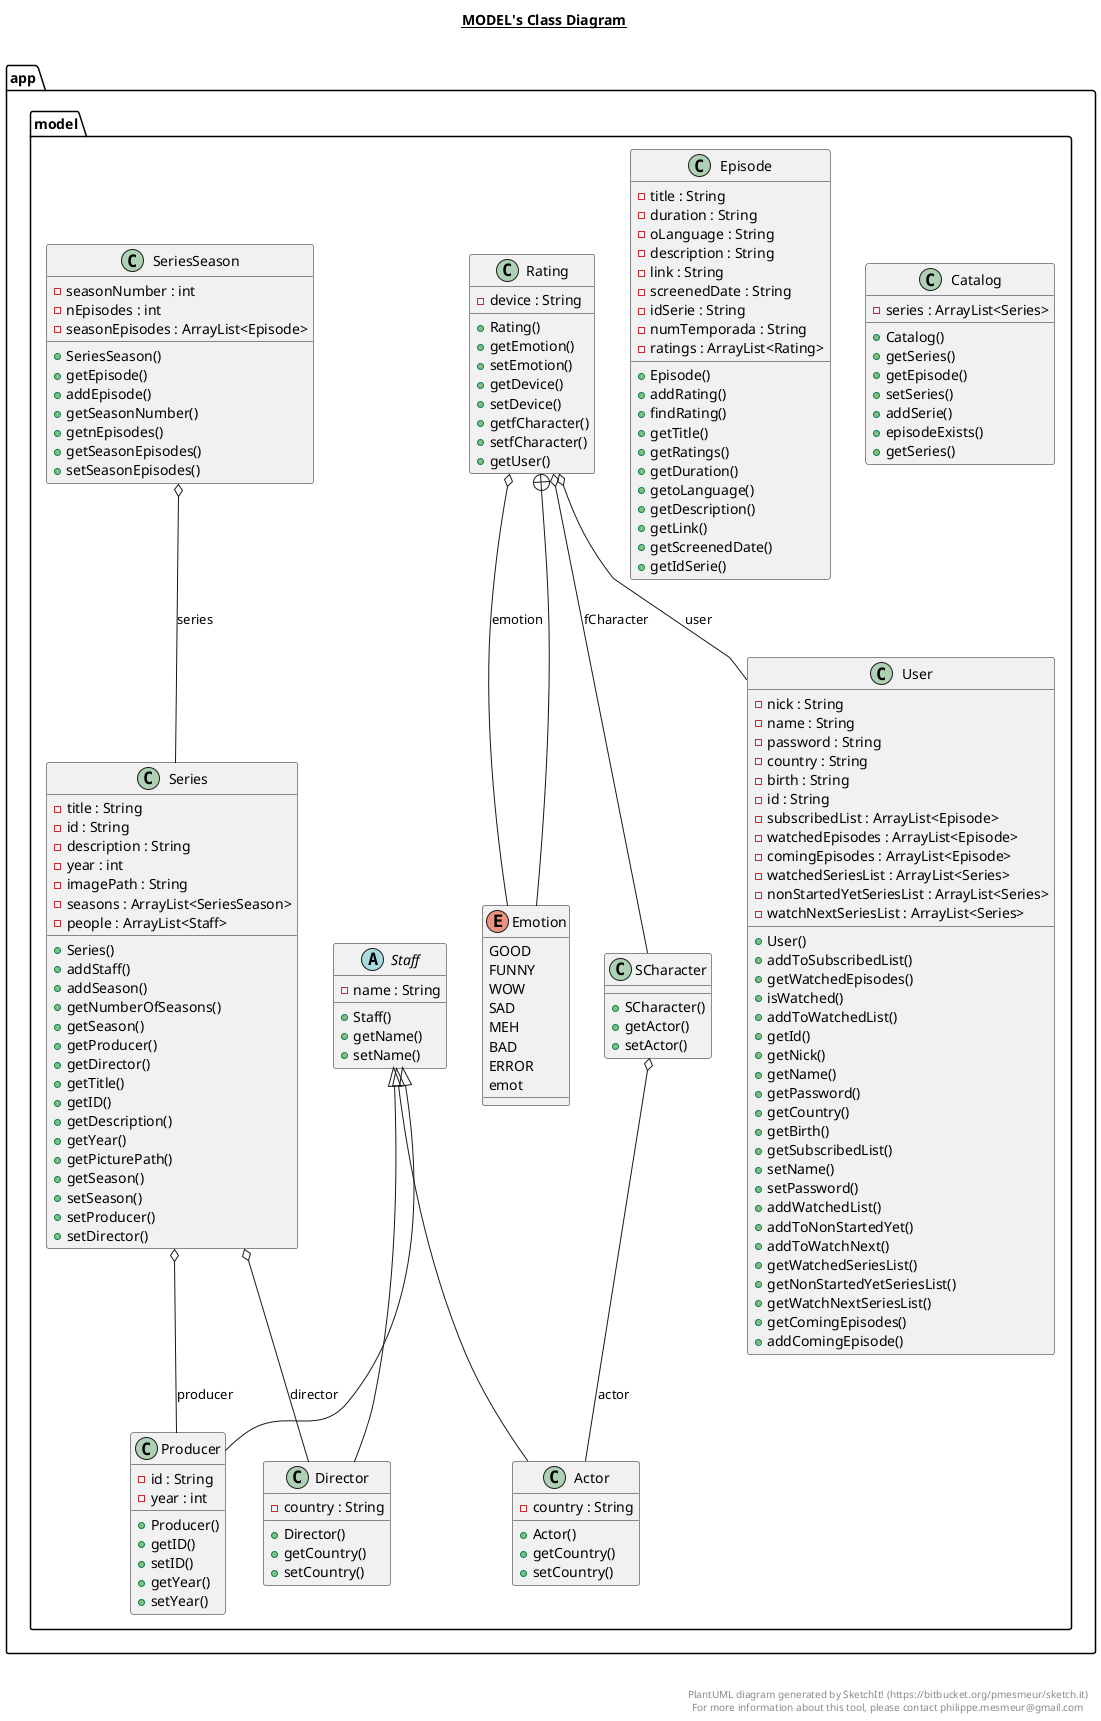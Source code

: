 @startuml

title __MODEL's Class Diagram__\n

  package app.model {
    class Actor {
        - country : String
        + Actor()
        + getCountry()
        + setCountry()
    }
  }
  

  package app.model {
    class Catalog {
        - series : ArrayList<Series>
        + Catalog()
        + getSeries()
        + getEpisode()
        + setSeries()
        + addSerie()
        + episodeExists()
        + getSeries()
    }
  }
  

  package app.model {
    class Director {
        - country : String
        + Director()
        + getCountry()
        + setCountry()
    }
  }
  

  package app.model {
    class Episode {
        - title : String
        - duration : String
        - oLanguage : String
        - description : String
        - link : String
        - screenedDate : String
        - idSerie : String
        - numTemporada : String
        - ratings : ArrayList<Rating>
        + Episode()
        + addRating()
        + findRating()
        + getTitle()
        + getRatings()
        + getDuration()
        + getoLanguage()
        + getDescription()
        + getLink()
        + getScreenedDate()
        + getIdSerie()
    }
  }
  

  package app.model {
    class Producer {
        - id : String
        - year : int
        + Producer()
        + getID()
        + setID()
        + getYear()
        + setYear()
    }
  }
  

  package app.model {
    class Rating {
        - device : String
        + Rating()
        + getEmotion()
        + setEmotion()
        + getDevice()
        + setDevice()
        + getfCharacter()
        + setfCharacter()
        + getUser()
    }
  }
  

  package app.model {
    enum Emotion {
      GOOD
      FUNNY
      WOW
      SAD
      MEH
      BAD
      ERROR
      emot
    }
  }
  

  package app.model {
    class SCharacter {
        + SCharacter()
        + getActor()
        + setActor()
    }
  }
  

  package app.model {
    class Series {
        - title : String
        - id : String
        - description : String
        - year : int
        - imagePath : String
        - seasons : ArrayList<SeriesSeason>
        - people : ArrayList<Staff>
        + Series()
        + addStaff()
        + addSeason()
        + getNumberOfSeasons()
        + getSeason()
        + getProducer()
        + getDirector()
        + getTitle()
        + getID()
        + getDescription()
        + getYear()
        + getPicturePath()
        + getSeason()
        + setSeason()
        + setProducer()
        + setDirector()
    }
  }
  

  package app.model {
    class SeriesSeason {
        - seasonNumber : int
        - nEpisodes : int
        - seasonEpisodes : ArrayList<Episode>
        + SeriesSeason()
        + getEpisode()
        + addEpisode()
        + getSeasonNumber()
        + getnEpisodes()
        + getSeasonEpisodes()
        + setSeasonEpisodes()
    }
  }
  

  package app.model {
    abstract class Staff {
        - name : String
        + Staff()
        + getName()
        + setName()
    }
  }
  

  package app.model {
    class User {
        - nick : String
        - name : String
        - password : String
        - country : String
        - birth : String
        - id : String
        - subscribedList : ArrayList<Episode>
        - watchedEpisodes : ArrayList<Episode>
        - comingEpisodes : ArrayList<Episode>
        - watchedSeriesList : ArrayList<Series>
        - nonStartedYetSeriesList : ArrayList<Series>
        - watchNextSeriesList : ArrayList<Series>
        + User()
        + addToSubscribedList()
        + getWatchedEpisodes()
        + isWatched()
        + addToWatchedList()
        + getId()
        + getNick()
        + getName()
        + getPassword()
        + getCountry()
        + getBirth()
        + getSubscribedList()
        + setName()
        + setPassword()
        + addWatchedList()
        + addToNonStartedYet()
        + addToWatchNext()
        + getWatchedSeriesList()
        + getNonStartedYetSeriesList()
        + getWatchNextSeriesList()
        + getComingEpisodes()
        + addComingEpisode()
    }
  }
  

  Actor -up-|> Staff
  Director -up-|> Staff
  Producer -up-|> Staff
  Rating o-- Emotion : emotion
  Rating o-- SCharacter : fCharacter
  Rating o-- User : user
  Rating +-down- Emotion
  SCharacter o-- Actor : actor
  Series o-- Producer : producer
  Series o-- Director : director
  SeriesSeason o-- Series : series


right footer


PlantUML diagram generated by SketchIt! (https://bitbucket.org/pmesmeur/sketch.it)
For more information about this tool, please contact philippe.mesmeur@gmail.com
endfooter

@enduml
